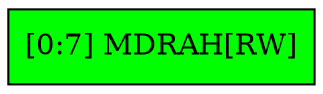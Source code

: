 digraph MDRAHR{
node [shape = "record" 
 style="filled" ];
node0 [ label = "[0:7] MDRAH[RW]"
 fillcolor = "green"];
}